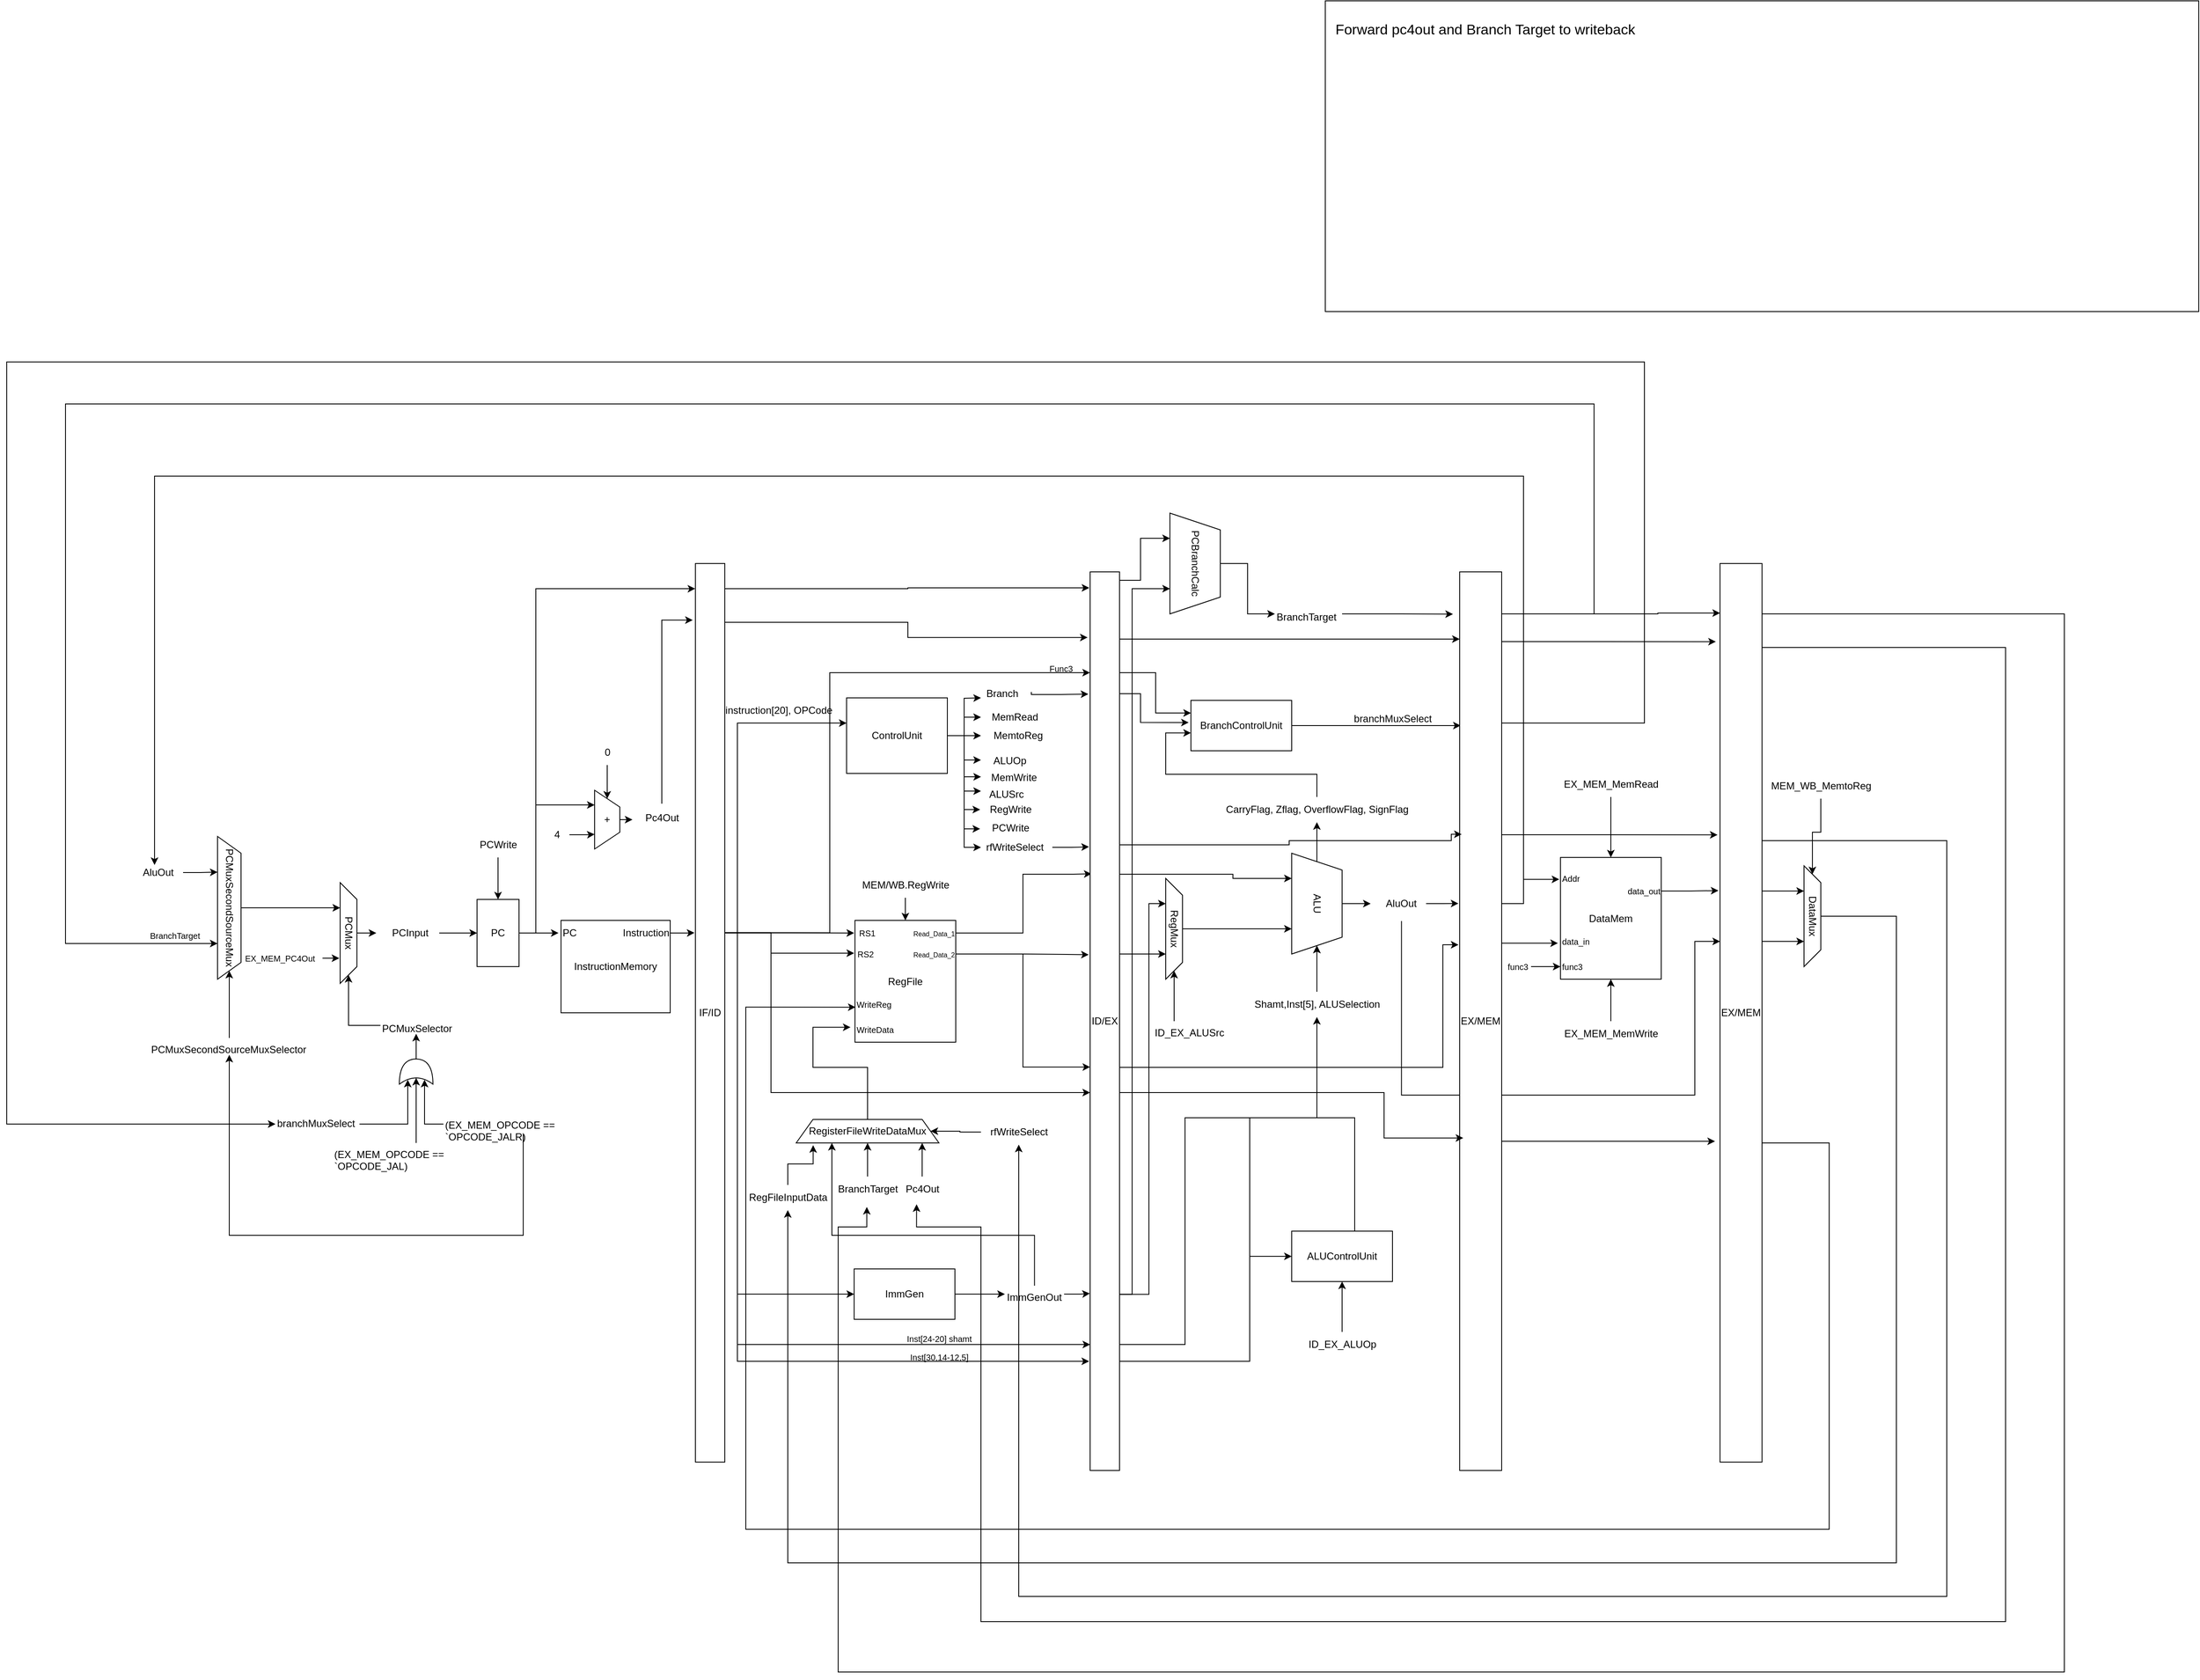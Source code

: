 <mxfile version="22.1.3" type="device">
  <diagram name="Page-1" id="2C8_HGF7oX_tT-ZGbaq5">
    <mxGraphModel dx="3457" dy="2536" grid="1" gridSize="10" guides="1" tooltips="1" connect="1" arrows="1" fold="1" page="1" pageScale="1" pageWidth="850" pageHeight="1100" math="0" shadow="0">
      <root>
        <mxCell id="0" />
        <mxCell id="1" parent="0" />
        <mxCell id="W6QJv-phxzr0F3JCB7R2-3" style="edgeStyle=orthogonalEdgeStyle;rounded=0;orthogonalLoop=1;jettySize=auto;html=1;exitX=1;exitY=0.5;exitDx=0;exitDy=0;entryX=-0.023;entryY=0.136;entryDx=0;entryDy=0;entryPerimeter=0;" parent="1" source="W6QJv-phxzr0F3JCB7R2-2" target="W6QJv-phxzr0F3JCB7R2-16" edge="1">
          <mxGeometry relative="1" as="geometry">
            <mxPoint x="270" y="400" as="targetPoint" />
          </mxGeometry>
        </mxCell>
        <mxCell id="W6QJv-phxzr0F3JCB7R2-4" style="edgeStyle=orthogonalEdgeStyle;rounded=0;orthogonalLoop=1;jettySize=auto;html=1;exitX=1;exitY=0.5;exitDx=0;exitDy=0;entryX=0.25;entryY=1;entryDx=0;entryDy=0;" parent="1" source="W6QJv-phxzr0F3JCB7R2-2" target="W6QJv-phxzr0F3JCB7R2-5" edge="1">
          <mxGeometry relative="1" as="geometry">
            <mxPoint x="210" y="310" as="targetPoint" />
            <Array as="points">
              <mxPoint x="200" y="400" />
              <mxPoint x="200" y="248" />
            </Array>
          </mxGeometry>
        </mxCell>
        <mxCell id="W6QJv-phxzr0F3JCB7R2-2" value="PC" style="rounded=0;whiteSpace=wrap;html=1;" parent="1" vertex="1">
          <mxGeometry x="130" y="360" width="50" height="80" as="geometry" />
        </mxCell>
        <mxCell id="W6QJv-phxzr0F3JCB7R2-5" value="+" style="shape=trapezoid;perimeter=trapezoidPerimeter;whiteSpace=wrap;html=1;fixedSize=1;rotation=90;" parent="1" vertex="1">
          <mxGeometry x="250" y="250" width="70" height="30" as="geometry" />
        </mxCell>
        <mxCell id="W6QJv-phxzr0F3JCB7R2-7" style="edgeStyle=orthogonalEdgeStyle;rounded=0;orthogonalLoop=1;jettySize=auto;html=1;entryX=0.75;entryY=1;entryDx=0;entryDy=0;" parent="1" source="W6QJv-phxzr0F3JCB7R2-6" target="W6QJv-phxzr0F3JCB7R2-5" edge="1">
          <mxGeometry relative="1" as="geometry" />
        </mxCell>
        <mxCell id="W6QJv-phxzr0F3JCB7R2-6" value="4" style="text;html=1;align=center;verticalAlign=middle;resizable=0;points=[];autosize=1;strokeColor=none;fillColor=none;" parent="1" vertex="1">
          <mxGeometry x="210" y="268" width="30" height="30" as="geometry" />
        </mxCell>
        <mxCell id="W6QJv-phxzr0F3JCB7R2-9" style="edgeStyle=orthogonalEdgeStyle;rounded=0;orthogonalLoop=1;jettySize=auto;html=1;entryX=0.5;entryY=0;entryDx=0;entryDy=0;" parent="1" source="W6QJv-phxzr0F3JCB7R2-8" target="W6QJv-phxzr0F3JCB7R2-2" edge="1">
          <mxGeometry relative="1" as="geometry" />
        </mxCell>
        <mxCell id="W6QJv-phxzr0F3JCB7R2-8" value="PCWrite" style="text;html=1;align=center;verticalAlign=middle;resizable=0;points=[];autosize=1;strokeColor=none;fillColor=none;" parent="1" vertex="1">
          <mxGeometry x="120" y="280" width="70" height="30" as="geometry" />
        </mxCell>
        <mxCell id="W6QJv-phxzr0F3JCB7R2-11" style="edgeStyle=orthogonalEdgeStyle;rounded=0;orthogonalLoop=1;jettySize=auto;html=1;entryX=0;entryY=0.5;entryDx=0;entryDy=0;" parent="1" source="W6QJv-phxzr0F3JCB7R2-10" target="W6QJv-phxzr0F3JCB7R2-2" edge="1">
          <mxGeometry relative="1" as="geometry" />
        </mxCell>
        <mxCell id="W6QJv-phxzr0F3JCB7R2-10" value="PCInput" style="text;html=1;align=center;verticalAlign=middle;resizable=0;points=[];autosize=1;strokeColor=none;fillColor=none;" parent="1" vertex="1">
          <mxGeometry x="15" y="385" width="70" height="30" as="geometry" />
        </mxCell>
        <mxCell id="W6QJv-phxzr0F3JCB7R2-13" style="edgeStyle=orthogonalEdgeStyle;rounded=0;orthogonalLoop=1;jettySize=auto;html=1;" parent="1" source="W6QJv-phxzr0F3JCB7R2-12" target="W6QJv-phxzr0F3JCB7R2-5" edge="1">
          <mxGeometry relative="1" as="geometry" />
        </mxCell>
        <mxCell id="W6QJv-phxzr0F3JCB7R2-12" value="0" style="text;html=1;align=center;verticalAlign=middle;resizable=0;points=[];autosize=1;strokeColor=none;fillColor=none;" parent="1" vertex="1">
          <mxGeometry x="270" y="170" width="30" height="30" as="geometry" />
        </mxCell>
        <mxCell id="W6QJv-phxzr0F3JCB7R2-14" value="Pc4Out" style="text;html=1;align=center;verticalAlign=middle;resizable=0;points=[];autosize=1;strokeColor=none;fillColor=none;" parent="1" vertex="1">
          <mxGeometry x="320" y="248" width="60" height="30" as="geometry" />
        </mxCell>
        <mxCell id="W6QJv-phxzr0F3JCB7R2-15" style="edgeStyle=orthogonalEdgeStyle;rounded=0;orthogonalLoop=1;jettySize=auto;html=1;exitX=0.5;exitY=0;exitDx=0;exitDy=0;entryX=-0.083;entryY=0.567;entryDx=0;entryDy=0;entryPerimeter=0;" parent="1" source="W6QJv-phxzr0F3JCB7R2-5" target="W6QJv-phxzr0F3JCB7R2-14" edge="1">
          <mxGeometry relative="1" as="geometry" />
        </mxCell>
        <mxCell id="W6QJv-phxzr0F3JCB7R2-24" style="edgeStyle=orthogonalEdgeStyle;rounded=0;orthogonalLoop=1;jettySize=auto;html=1;exitX=1;exitY=0.5;exitDx=0;exitDy=0;" parent="1" source="W6QJv-phxzr0F3JCB7R2-21" edge="1">
          <mxGeometry relative="1" as="geometry">
            <mxPoint x="730" y="120" as="targetPoint" />
          </mxGeometry>
        </mxCell>
        <mxCell id="W6QJv-phxzr0F3JCB7R2-36" style="edgeStyle=orthogonalEdgeStyle;rounded=0;orthogonalLoop=1;jettySize=auto;html=1;exitX=1;exitY=0.5;exitDx=0;exitDy=0;" parent="1" source="W6QJv-phxzr0F3JCB7R2-21" target="W6QJv-phxzr0F3JCB7R2-26" edge="1">
          <mxGeometry relative="1" as="geometry" />
        </mxCell>
        <mxCell id="W6QJv-phxzr0F3JCB7R2-21" value="ControlUnit" style="rounded=0;whiteSpace=wrap;html=1;" parent="1" vertex="1">
          <mxGeometry x="570" y="120" width="120" height="90" as="geometry" />
        </mxCell>
        <mxCell id="W6QJv-phxzr0F3JCB7R2-23" value="instruction[20], OPCode" style="text;html=1;align=center;verticalAlign=middle;resizable=0;points=[];autosize=1;strokeColor=none;fillColor=none;" parent="1" vertex="1">
          <mxGeometry x="414" y="120" width="150" height="30" as="geometry" />
        </mxCell>
        <mxCell id="8ygQB4Aec48DxwsfryoU-63" style="edgeStyle=orthogonalEdgeStyle;rounded=0;orthogonalLoop=1;jettySize=auto;html=1;entryX=-0.022;entryY=0.439;entryDx=0;entryDy=0;entryPerimeter=0;exitX=0.997;exitY=0.111;exitDx=0;exitDy=0;exitPerimeter=0;" parent="1" source="8ygQB4Aec48DxwsfryoU-112" target="8ygQB4Aec48DxwsfryoU-62" edge="1">
          <mxGeometry relative="1" as="geometry">
            <Array as="points">
              <mxPoint x="895" y="115" />
              <mxPoint x="920" y="115" />
              <mxPoint x="920" y="149" />
            </Array>
          </mxGeometry>
        </mxCell>
        <mxCell id="W6QJv-phxzr0F3JCB7R2-25" value="Branch" style="text;html=1;align=center;verticalAlign=middle;resizable=0;points=[];autosize=1;strokeColor=none;fillColor=none;labelBorderColor=none;" parent="1" vertex="1">
          <mxGeometry x="725" y="100" width="60" height="30" as="geometry" />
        </mxCell>
        <mxCell id="W6QJv-phxzr0F3JCB7R2-26" value="MemRead" style="text;html=1;align=center;verticalAlign=middle;resizable=0;points=[];autosize=1;strokeColor=none;fillColor=none;" parent="1" vertex="1">
          <mxGeometry x="730" y="128" width="80" height="30" as="geometry" />
        </mxCell>
        <mxCell id="W6QJv-phxzr0F3JCB7R2-27" value="MemtoReg" style="text;html=1;align=center;verticalAlign=middle;resizable=0;points=[];autosize=1;strokeColor=none;fillColor=none;" parent="1" vertex="1">
          <mxGeometry x="734" y="150" width="80" height="30" as="geometry" />
        </mxCell>
        <mxCell id="W6QJv-phxzr0F3JCB7R2-28" value="ALUOp" style="text;html=1;align=center;verticalAlign=middle;resizable=0;points=[];autosize=1;strokeColor=none;fillColor=none;" parent="1" vertex="1">
          <mxGeometry x="734" y="180" width="60" height="30" as="geometry" />
        </mxCell>
        <mxCell id="W6QJv-phxzr0F3JCB7R2-29" value="MemWrite" style="text;html=1;align=center;verticalAlign=middle;resizable=0;points=[];autosize=1;strokeColor=none;fillColor=none;" parent="1" vertex="1">
          <mxGeometry x="729" y="200" width="80" height="30" as="geometry" />
        </mxCell>
        <mxCell id="W6QJv-phxzr0F3JCB7R2-30" value="ALUSrc" style="text;html=1;align=center;verticalAlign=middle;resizable=0;points=[];autosize=1;strokeColor=none;fillColor=none;" parent="1" vertex="1">
          <mxGeometry x="730" y="220" width="60" height="30" as="geometry" />
        </mxCell>
        <mxCell id="W6QJv-phxzr0F3JCB7R2-32" value="RegWrite" style="text;html=1;align=center;verticalAlign=middle;resizable=0;points=[];autosize=1;strokeColor=none;fillColor=none;" parent="1" vertex="1">
          <mxGeometry x="730" y="238" width="70" height="30" as="geometry" />
        </mxCell>
        <mxCell id="W6QJv-phxzr0F3JCB7R2-33" value="PCWrite" style="text;html=1;align=center;verticalAlign=middle;resizable=0;points=[];autosize=1;strokeColor=none;fillColor=none;" parent="1" vertex="1">
          <mxGeometry x="730" y="260" width="70" height="30" as="geometry" />
        </mxCell>
        <mxCell id="W6QJv-phxzr0F3JCB7R2-34" value="rfWriteSelect" style="text;html=1;align=center;verticalAlign=middle;resizable=0;points=[];autosize=1;strokeColor=none;fillColor=none;" parent="1" vertex="1">
          <mxGeometry x="725" y="283" width="90" height="30" as="geometry" />
        </mxCell>
        <mxCell id="W6QJv-phxzr0F3JCB7R2-37" style="edgeStyle=orthogonalEdgeStyle;rounded=0;orthogonalLoop=1;jettySize=auto;html=1;exitX=1;exitY=0.5;exitDx=0;exitDy=0;entryX=-0.05;entryY=0.567;entryDx=0;entryDy=0;entryPerimeter=0;" parent="1" source="W6QJv-phxzr0F3JCB7R2-21" edge="1">
          <mxGeometry relative="1" as="geometry">
            <mxPoint x="730.0" y="165.01" as="targetPoint" />
          </mxGeometry>
        </mxCell>
        <mxCell id="W6QJv-phxzr0F3JCB7R2-38" style="edgeStyle=orthogonalEdgeStyle;rounded=0;orthogonalLoop=1;jettySize=auto;html=1;exitX=1;exitY=0.5;exitDx=0;exitDy=0;entryX=-0.067;entryY=0.467;entryDx=0;entryDy=0;entryPerimeter=0;" parent="1" source="W6QJv-phxzr0F3JCB7R2-21" target="W6QJv-phxzr0F3JCB7R2-28" edge="1">
          <mxGeometry relative="1" as="geometry">
            <Array as="points">
              <mxPoint x="710" y="165" />
              <mxPoint x="710" y="194" />
            </Array>
          </mxGeometry>
        </mxCell>
        <mxCell id="W6QJv-phxzr0F3JCB7R2-39" style="edgeStyle=orthogonalEdgeStyle;rounded=0;orthogonalLoop=1;jettySize=auto;html=1;exitX=1;exitY=0.5;exitDx=0;exitDy=0;entryX=0.013;entryY=0.467;entryDx=0;entryDy=0;entryPerimeter=0;" parent="1" source="W6QJv-phxzr0F3JCB7R2-21" target="W6QJv-phxzr0F3JCB7R2-29" edge="1">
          <mxGeometry relative="1" as="geometry" />
        </mxCell>
        <mxCell id="W6QJv-phxzr0F3JCB7R2-40" style="edgeStyle=orthogonalEdgeStyle;rounded=0;orthogonalLoop=1;jettySize=auto;html=1;exitX=1;exitY=0.5;exitDx=0;exitDy=0;entryX=0;entryY=0.367;entryDx=0;entryDy=0;entryPerimeter=0;" parent="1" source="W6QJv-phxzr0F3JCB7R2-21" target="W6QJv-phxzr0F3JCB7R2-30" edge="1">
          <mxGeometry relative="1" as="geometry" />
        </mxCell>
        <mxCell id="W6QJv-phxzr0F3JCB7R2-41" style="edgeStyle=orthogonalEdgeStyle;rounded=0;orthogonalLoop=1;jettySize=auto;html=1;exitX=1;exitY=0.5;exitDx=0;exitDy=0;entryX=-0.014;entryY=0.5;entryDx=0;entryDy=0;entryPerimeter=0;" parent="1" source="W6QJv-phxzr0F3JCB7R2-21" target="W6QJv-phxzr0F3JCB7R2-32" edge="1">
          <mxGeometry relative="1" as="geometry">
            <Array as="points">
              <mxPoint x="710" y="165" />
              <mxPoint x="710" y="253" />
            </Array>
          </mxGeometry>
        </mxCell>
        <mxCell id="W6QJv-phxzr0F3JCB7R2-42" style="edgeStyle=orthogonalEdgeStyle;rounded=0;orthogonalLoop=1;jettySize=auto;html=1;exitX=1;exitY=0.5;exitDx=0;exitDy=0;entryX=-0.014;entryY=0.533;entryDx=0;entryDy=0;entryPerimeter=0;" parent="1" source="W6QJv-phxzr0F3JCB7R2-21" target="W6QJv-phxzr0F3JCB7R2-33" edge="1">
          <mxGeometry relative="1" as="geometry">
            <Array as="points">
              <mxPoint x="710" y="165" />
              <mxPoint x="710" y="276" />
            </Array>
          </mxGeometry>
        </mxCell>
        <mxCell id="W6QJv-phxzr0F3JCB7R2-43" style="edgeStyle=orthogonalEdgeStyle;rounded=0;orthogonalLoop=1;jettySize=auto;html=1;exitX=1;exitY=0.5;exitDx=0;exitDy=0;entryX=0;entryY=0.6;entryDx=0;entryDy=0;entryPerimeter=0;" parent="1" source="W6QJv-phxzr0F3JCB7R2-21" edge="1">
          <mxGeometry relative="1" as="geometry">
            <Array as="points">
              <mxPoint x="710" y="165" />
              <mxPoint x="710" y="298" />
            </Array>
            <mxPoint x="730" y="298" as="targetPoint" />
          </mxGeometry>
        </mxCell>
        <mxCell id="W6QJv-phxzr0F3JCB7R2-50" style="edgeStyle=orthogonalEdgeStyle;rounded=0;orthogonalLoop=1;jettySize=auto;html=1;entryX=-0.1;entryY=0.5;entryDx=0;entryDy=0;entryPerimeter=0;exitX=0.965;exitY=0.411;exitDx=0;exitDy=0;exitPerimeter=0;" parent="1" source="8ygQB4Aec48DxwsfryoU-107" target="W6QJv-phxzr0F3JCB7R2-51" edge="1">
          <mxGeometry relative="1" as="geometry">
            <mxPoint x="480" y="400" as="targetPoint" />
          </mxGeometry>
        </mxCell>
        <mxCell id="W6QJv-phxzr0F3JCB7R2-60" style="edgeStyle=orthogonalEdgeStyle;rounded=0;orthogonalLoop=1;jettySize=auto;html=1;entryX=0.5;entryY=0;entryDx=0;entryDy=0;" parent="1" source="W6QJv-phxzr0F3JCB7R2-57" target="W6QJv-phxzr0F3JCB7R2-44" edge="1">
          <mxGeometry relative="1" as="geometry" />
        </mxCell>
        <mxCell id="W6QJv-phxzr0F3JCB7R2-57" value="MEM/WB.RegWrite" style="text;html=1;align=center;verticalAlign=middle;resizable=0;points=[];autosize=1;strokeColor=none;fillColor=none;" parent="1" vertex="1">
          <mxGeometry x="575" y="328" width="130" height="30" as="geometry" />
        </mxCell>
        <mxCell id="W6QJv-phxzr0F3JCB7R2-61" style="edgeStyle=orthogonalEdgeStyle;rounded=0;orthogonalLoop=1;jettySize=auto;html=1;entryX=-0.05;entryY=0.467;entryDx=0;entryDy=0;entryPerimeter=0;exitX=1.025;exitY=0.411;exitDx=0;exitDy=0;exitPerimeter=0;" parent="1" source="8ygQB4Aec48DxwsfryoU-107" target="W6QJv-phxzr0F3JCB7R2-52" edge="1">
          <mxGeometry relative="1" as="geometry">
            <Array as="points">
              <mxPoint x="480" y="400" />
              <mxPoint x="480" y="424" />
            </Array>
          </mxGeometry>
        </mxCell>
        <mxCell id="W6QJv-phxzr0F3JCB7R2-62" style="edgeStyle=orthogonalEdgeStyle;rounded=0;orthogonalLoop=1;jettySize=auto;html=1;entryX=-0.004;entryY=0.58;entryDx=0;entryDy=0;entryPerimeter=0;exitX=1.025;exitY=0.411;exitDx=0;exitDy=0;exitPerimeter=0;" parent="1" source="8ygQB4Aec48DxwsfryoU-107" target="8ygQB4Aec48DxwsfryoU-112" edge="1">
          <mxGeometry relative="1" as="geometry">
            <Array as="points">
              <mxPoint x="480" y="400" />
              <mxPoint x="480" y="590" />
              <mxPoint x="860" y="590" />
            </Array>
          </mxGeometry>
        </mxCell>
        <mxCell id="W6QJv-phxzr0F3JCB7R2-64" value="" style="group" parent="1" vertex="1" connectable="0">
          <mxGeometry x="580" y="385" width="120" height="145" as="geometry" />
        </mxCell>
        <mxCell id="W6QJv-phxzr0F3JCB7R2-44" value="RegFile" style="rounded=0;whiteSpace=wrap;html=1;" parent="W6QJv-phxzr0F3JCB7R2-64" vertex="1">
          <mxGeometry width="120" height="145" as="geometry" />
        </mxCell>
        <mxCell id="W6QJv-phxzr0F3JCB7R2-51" value="&lt;font style=&quot;font-size: 10px;&quot;&gt;RS1&lt;/font&gt;" style="text;html=1;align=left;verticalAlign=middle;resizable=0;points=[];autosize=1;strokeColor=none;fillColor=none;" parent="W6QJv-phxzr0F3JCB7R2-64" vertex="1">
          <mxGeometry x="3" width="40" height="30" as="geometry" />
        </mxCell>
        <mxCell id="W6QJv-phxzr0F3JCB7R2-52" value="&lt;font style=&quot;font-size: 10px;&quot;&gt;RS2&lt;br&gt;&lt;/font&gt;" style="text;html=1;align=left;verticalAlign=middle;resizable=0;points=[];autosize=1;strokeColor=none;fillColor=none;" parent="W6QJv-phxzr0F3JCB7R2-64" vertex="1">
          <mxGeometry x="1" y="25" width="40" height="30" as="geometry" />
        </mxCell>
        <mxCell id="W6QJv-phxzr0F3JCB7R2-53" value="&lt;font size=&quot;1&quot;&gt;WriteData&lt;/font&gt;" style="text;html=1;align=left;verticalAlign=middle;resizable=0;points=[];autosize=1;strokeColor=none;fillColor=none;" parent="W6QJv-phxzr0F3JCB7R2-64" vertex="1">
          <mxGeometry y="115" width="70" height="30" as="geometry" />
        </mxCell>
        <mxCell id="W6QJv-phxzr0F3JCB7R2-54" value="&lt;font style=&quot;font-size: 10px;&quot;&gt;WriteReg&lt;/font&gt;" style="text;html=1;align=left;verticalAlign=middle;resizable=0;points=[];autosize=1;strokeColor=none;fillColor=none;" parent="W6QJv-phxzr0F3JCB7R2-64" vertex="1">
          <mxGeometry y="85" width="70" height="30" as="geometry" />
        </mxCell>
        <mxCell id="W6QJv-phxzr0F3JCB7R2-55" value="&lt;font style=&quot;font-size: 8px;&quot;&gt;Read_Data_1&lt;/font&gt;" style="text;html=1;align=right;verticalAlign=middle;resizable=0;points=[];autosize=1;strokeColor=none;fillColor=none;" parent="W6QJv-phxzr0F3JCB7R2-64" vertex="1">
          <mxGeometry x="50" width="70" height="30" as="geometry" />
        </mxCell>
        <mxCell id="W6QJv-phxzr0F3JCB7R2-56" value="&lt;font style=&quot;font-size: 8px;&quot;&gt;Read_Data_2&lt;/font&gt;" style="text;html=1;align=right;verticalAlign=middle;resizable=0;points=[];autosize=1;strokeColor=none;fillColor=none;" parent="W6QJv-phxzr0F3JCB7R2-64" vertex="1">
          <mxGeometry x="50" y="25" width="70" height="30" as="geometry" />
        </mxCell>
        <mxCell id="W6QJv-phxzr0F3JCB7R2-65" value="" style="group" parent="1" vertex="1" connectable="0">
          <mxGeometry x="230" y="385" width="130" height="110" as="geometry" />
        </mxCell>
        <mxCell id="W6QJv-phxzr0F3JCB7R2-16" value="InstructionMemory" style="rounded=0;whiteSpace=wrap;html=1;" parent="W6QJv-phxzr0F3JCB7R2-65" vertex="1">
          <mxGeometry width="130" height="110" as="geometry" />
        </mxCell>
        <mxCell id="W6QJv-phxzr0F3JCB7R2-46" value="PC" style="text;html=1;align=left;verticalAlign=middle;resizable=0;points=[];autosize=1;strokeColor=none;fillColor=none;" parent="W6QJv-phxzr0F3JCB7R2-65" vertex="1">
          <mxGeometry width="40" height="30" as="geometry" />
        </mxCell>
        <mxCell id="W6QJv-phxzr0F3JCB7R2-47" value="Instruction" style="text;html=1;align=right;verticalAlign=middle;resizable=0;points=[];autosize=1;strokeColor=none;fillColor=none;" parent="W6QJv-phxzr0F3JCB7R2-65" vertex="1">
          <mxGeometry x="50" width="80" height="30" as="geometry" />
        </mxCell>
        <mxCell id="8ygQB4Aec48DxwsfryoU-5" style="edgeStyle=orthogonalEdgeStyle;rounded=0;orthogonalLoop=1;jettySize=auto;html=1;entryX=0;entryY=0.5;entryDx=0;entryDy=0;" parent="1" source="8ygQB4Aec48DxwsfryoU-3" target="8ygQB4Aec48DxwsfryoU-6" edge="1">
          <mxGeometry relative="1" as="geometry">
            <mxPoint x="749" y="830" as="targetPoint" />
          </mxGeometry>
        </mxCell>
        <mxCell id="8ygQB4Aec48DxwsfryoU-3" value="ImmGen" style="rounded=0;whiteSpace=wrap;html=1;" parent="1" vertex="1">
          <mxGeometry x="579" y="800" width="120" height="60" as="geometry" />
        </mxCell>
        <mxCell id="8ygQB4Aec48DxwsfryoU-4" style="edgeStyle=orthogonalEdgeStyle;rounded=0;orthogonalLoop=1;jettySize=auto;html=1;entryX=0;entryY=0.5;entryDx=0;entryDy=0;" parent="1" target="8ygQB4Aec48DxwsfryoU-3" edge="1">
          <mxGeometry relative="1" as="geometry">
            <mxPoint x="430" y="400" as="sourcePoint" />
            <Array as="points">
              <mxPoint x="426" y="400" />
              <mxPoint x="440" y="400" />
              <mxPoint x="440" y="830" />
            </Array>
          </mxGeometry>
        </mxCell>
        <mxCell id="8ygQB4Aec48DxwsfryoU-16" style="edgeStyle=orthogonalEdgeStyle;rounded=0;orthogonalLoop=1;jettySize=auto;html=1;entryX=0.75;entryY=1;entryDx=0;entryDy=0;exitX=0.999;exitY=0.804;exitDx=0;exitDy=0;exitPerimeter=0;" parent="1" source="8ygQB4Aec48DxwsfryoU-112" target="8ygQB4Aec48DxwsfryoU-14" edge="1">
          <mxGeometry relative="1" as="geometry">
            <Array as="points">
              <mxPoint x="910" y="830" />
              <mxPoint x="910" y="-10" />
            </Array>
          </mxGeometry>
        </mxCell>
        <mxCell id="8ygQB4Aec48DxwsfryoU-47" style="edgeStyle=orthogonalEdgeStyle;rounded=0;orthogonalLoop=1;jettySize=auto;html=1;entryX=0.25;entryY=1;entryDx=0;entryDy=0;exitX=1.006;exitY=0.804;exitDx=0;exitDy=0;exitPerimeter=0;" parent="1" source="8ygQB4Aec48DxwsfryoU-112" target="8ygQB4Aec48DxwsfryoU-45" edge="1">
          <mxGeometry relative="1" as="geometry">
            <Array as="points">
              <mxPoint x="930" y="830" />
              <mxPoint x="930" y="365" />
            </Array>
          </mxGeometry>
        </mxCell>
        <mxCell id="8ygQB4Aec48DxwsfryoU-98" style="edgeStyle=orthogonalEdgeStyle;rounded=0;orthogonalLoop=1;jettySize=auto;html=1;entryX=0.25;entryY=1;entryDx=0;entryDy=0;" parent="1" source="8ygQB4Aec48DxwsfryoU-6" target="8ygQB4Aec48DxwsfryoU-92" edge="1">
          <mxGeometry relative="1" as="geometry">
            <Array as="points">
              <mxPoint x="794" y="760" />
              <mxPoint x="552" y="760" />
            </Array>
          </mxGeometry>
        </mxCell>
        <mxCell id="8ygQB4Aec48DxwsfryoU-6" value="ImmGenOut" style="text;whiteSpace=wrap;" parent="1" vertex="1">
          <mxGeometry x="758.5" y="820" width="70.5" height="20" as="geometry" />
        </mxCell>
        <mxCell id="8ygQB4Aec48DxwsfryoU-12" style="edgeStyle=orthogonalEdgeStyle;rounded=0;orthogonalLoop=1;jettySize=auto;html=1;exitX=1;exitY=0.5;exitDx=0;exitDy=0;" parent="1" source="8ygQB4Aec48DxwsfryoU-7" target="8ygQB4Aec48DxwsfryoU-56" edge="1">
          <mxGeometry relative="1" as="geometry">
            <mxPoint x="1235.0" y="770" as="targetPoint" />
            <Array as="points">
              <mxPoint x="1175" y="770" />
              <mxPoint x="1175" y="620" />
              <mxPoint x="1130" y="620" />
            </Array>
          </mxGeometry>
        </mxCell>
        <mxCell id="8ygQB4Aec48DxwsfryoU-7" value="ALUControlUnit" style="rounded=0;whiteSpace=wrap;html=1;" parent="1" vertex="1">
          <mxGeometry x="1100" y="755" width="120" height="60" as="geometry" />
        </mxCell>
        <mxCell id="8ygQB4Aec48DxwsfryoU-8" style="edgeStyle=orthogonalEdgeStyle;rounded=0;orthogonalLoop=1;jettySize=auto;html=1;exitX=1.004;exitY=0.411;exitDx=0;exitDy=0;exitPerimeter=0;entryX=-0.034;entryY=0.879;entryDx=0;entryDy=0;entryPerimeter=0;" parent="1" source="8ygQB4Aec48DxwsfryoU-107" target="8ygQB4Aec48DxwsfryoU-112" edge="1">
          <mxGeometry relative="1" as="geometry">
            <Array as="points">
              <mxPoint x="440" y="400" />
              <mxPoint x="440" y="910" />
              <mxPoint x="859" y="910" />
            </Array>
            <mxPoint x="1000" y="770" as="targetPoint" />
          </mxGeometry>
        </mxCell>
        <mxCell id="Q0VjhepSiJz43e8Nqczu-21" style="edgeStyle=orthogonalEdgeStyle;rounded=0;orthogonalLoop=1;jettySize=auto;html=1;entryX=0.5;entryY=1;entryDx=0;entryDy=0;" edge="1" parent="1" source="8ygQB4Aec48DxwsfryoU-9" target="8ygQB4Aec48DxwsfryoU-7">
          <mxGeometry relative="1" as="geometry" />
        </mxCell>
        <mxCell id="8ygQB4Aec48DxwsfryoU-9" value="ID_EX_ALUOp" style="text;html=1;align=center;verticalAlign=middle;resizable=0;points=[];autosize=1;strokeColor=none;fillColor=none;" parent="1" vertex="1">
          <mxGeometry x="1110" y="875" width="100" height="30" as="geometry" />
        </mxCell>
        <mxCell id="8ygQB4Aec48DxwsfryoU-18" style="edgeStyle=orthogonalEdgeStyle;rounded=0;orthogonalLoop=1;jettySize=auto;html=1;entryX=0;entryY=0.5;entryDx=0;entryDy=0;" parent="1" source="8ygQB4Aec48DxwsfryoU-14" target="8ygQB4Aec48DxwsfryoU-17" edge="1">
          <mxGeometry relative="1" as="geometry" />
        </mxCell>
        <mxCell id="8ygQB4Aec48DxwsfryoU-110" style="edgeStyle=orthogonalEdgeStyle;rounded=0;orthogonalLoop=1;jettySize=auto;html=1;exitX=-0.074;exitY=0.019;exitDx=0;exitDy=0;startArrow=classic;startFill=1;endArrow=none;endFill=0;entryX=1.003;entryY=0.029;entryDx=0;entryDy=0;entryPerimeter=0;exitPerimeter=0;" parent="1" edge="1">
          <mxGeometry relative="1" as="geometry">
            <mxPoint x="424.105" y="-9.97" as="targetPoint" />
            <mxPoint x="859.0" y="-10.97" as="sourcePoint" />
            <Array as="points">
              <mxPoint x="643" y="-10" />
            </Array>
          </mxGeometry>
        </mxCell>
        <mxCell id="8ygQB4Aec48DxwsfryoU-14" value="PCBranchCalc" style="shape=trapezoid;perimeter=trapezoidPerimeter;whiteSpace=wrap;html=1;fixedSize=1;rotation=90;" parent="1" vertex="1">
          <mxGeometry x="925" y="-70" width="120" height="60" as="geometry" />
        </mxCell>
        <mxCell id="8ygQB4Aec48DxwsfryoU-17" value="BranchTarget" style="text;whiteSpace=wrap;" parent="1" vertex="1">
          <mxGeometry x="1080" y="10" width="80" height="20" as="geometry" />
        </mxCell>
        <mxCell id="8ygQB4Aec48DxwsfryoU-105" style="edgeStyle=orthogonalEdgeStyle;rounded=0;orthogonalLoop=1;jettySize=auto;html=1;entryX=1;entryY=0.5;entryDx=0;entryDy=0;" parent="1" source="8ygQB4Aec48DxwsfryoU-19" target="8ygQB4Aec48DxwsfryoU-40" edge="1">
          <mxGeometry relative="1" as="geometry" />
        </mxCell>
        <mxCell id="8ygQB4Aec48DxwsfryoU-19" value="PCMuxSelector" style="text;whiteSpace=wrap;" parent="1" vertex="1">
          <mxGeometry x="15" y="500" width="85" height="20" as="geometry" />
        </mxCell>
        <mxCell id="8ygQB4Aec48DxwsfryoU-21" style="edgeStyle=orthogonalEdgeStyle;rounded=0;orthogonalLoop=1;jettySize=auto;html=1;entryX=0.5;entryY=1;entryDx=0;entryDy=0;" parent="1" source="8ygQB4Aec48DxwsfryoU-20" target="8ygQB4Aec48DxwsfryoU-19" edge="1">
          <mxGeometry relative="1" as="geometry" />
        </mxCell>
        <mxCell id="8ygQB4Aec48DxwsfryoU-20" value="" style="shape=xor;whiteSpace=wrap;html=1;rotation=-90;" parent="1" vertex="1">
          <mxGeometry x="42.5" y="545" width="30" height="40" as="geometry" />
        </mxCell>
        <mxCell id="8ygQB4Aec48DxwsfryoU-22" value="branchMuxSelect" style="text;whiteSpace=wrap;" parent="1" vertex="1">
          <mxGeometry x="-110" y="612.5" width="100" height="30" as="geometry" />
        </mxCell>
        <mxCell id="8ygQB4Aec48DxwsfryoU-24" value="(EX_MEM_OPCODE == `OPCODE_JAL)" style="text;whiteSpace=wrap;" parent="1" vertex="1">
          <mxGeometry x="-42.5" y="650" width="200" height="40" as="geometry" />
        </mxCell>
        <mxCell id="8ygQB4Aec48DxwsfryoU-26" style="edgeStyle=orthogonalEdgeStyle;rounded=0;orthogonalLoop=1;jettySize=auto;html=1;entryX=0.25;entryY=0.5;entryDx=0;entryDy=0;entryPerimeter=0;" parent="1" source="8ygQB4Aec48DxwsfryoU-24" target="8ygQB4Aec48DxwsfryoU-20" edge="1">
          <mxGeometry relative="1" as="geometry" />
        </mxCell>
        <mxCell id="8ygQB4Aec48DxwsfryoU-36" style="edgeStyle=orthogonalEdgeStyle;rounded=0;orthogonalLoop=1;jettySize=auto;html=1;entryX=0.5;entryY=1;entryDx=0;entryDy=0;" parent="1" source="8ygQB4Aec48DxwsfryoU-27" target="8ygQB4Aec48DxwsfryoU-31" edge="1">
          <mxGeometry relative="1" as="geometry">
            <Array as="points">
              <mxPoint x="185" y="760" />
              <mxPoint x="-165" y="760" />
            </Array>
          </mxGeometry>
        </mxCell>
        <mxCell id="8ygQB4Aec48DxwsfryoU-27" value="(EX_MEM_OPCODE == `OPCODE_JALR)" style="text;whiteSpace=wrap;" parent="1" vertex="1">
          <mxGeometry x="90" y="615" width="190" height="25" as="geometry" />
        </mxCell>
        <mxCell id="8ygQB4Aec48DxwsfryoU-30" style="edgeStyle=orthogonalEdgeStyle;rounded=0;orthogonalLoop=1;jettySize=auto;html=1;entryX=0.175;entryY=0.75;entryDx=0;entryDy=0;entryPerimeter=0;" parent="1" source="8ygQB4Aec48DxwsfryoU-27" target="8ygQB4Aec48DxwsfryoU-20" edge="1">
          <mxGeometry relative="1" as="geometry" />
        </mxCell>
        <mxCell id="8ygQB4Aec48DxwsfryoU-35" style="edgeStyle=orthogonalEdgeStyle;rounded=0;orthogonalLoop=1;jettySize=auto;html=1;entryX=1;entryY=0.5;entryDx=0;entryDy=0;" parent="1" source="8ygQB4Aec48DxwsfryoU-31" target="8ygQB4Aec48DxwsfryoU-34" edge="1">
          <mxGeometry relative="1" as="geometry" />
        </mxCell>
        <mxCell id="8ygQB4Aec48DxwsfryoU-31" value="PCMuxSecondSourceMuxSelector" style="text;whiteSpace=wrap;" parent="1" vertex="1">
          <mxGeometry x="-260" y="525" width="190" height="20" as="geometry" />
        </mxCell>
        <mxCell id="8ygQB4Aec48DxwsfryoU-33" style="edgeStyle=orthogonalEdgeStyle;rounded=0;orthogonalLoop=1;jettySize=auto;html=1;entryX=0.175;entryY=0.25;entryDx=0;entryDy=0;entryPerimeter=0;" parent="1" source="8ygQB4Aec48DxwsfryoU-22" target="8ygQB4Aec48DxwsfryoU-20" edge="1">
          <mxGeometry relative="1" as="geometry" />
        </mxCell>
        <mxCell id="8ygQB4Aec48DxwsfryoU-42" style="edgeStyle=orthogonalEdgeStyle;rounded=0;orthogonalLoop=1;jettySize=auto;html=1;exitX=0.5;exitY=0;exitDx=0;exitDy=0;entryX=0.25;entryY=1;entryDx=0;entryDy=0;" parent="1" source="8ygQB4Aec48DxwsfryoU-34" target="8ygQB4Aec48DxwsfryoU-40" edge="1">
          <mxGeometry relative="1" as="geometry" />
        </mxCell>
        <mxCell id="8ygQB4Aec48DxwsfryoU-34" value="PCMuxSecondSourceMux" style="shape=trapezoid;perimeter=trapezoidPerimeter;whiteSpace=wrap;html=1;fixedSize=1;rotation=90;" parent="1" vertex="1">
          <mxGeometry x="-250" y="356" width="170" height="28" as="geometry" />
        </mxCell>
        <mxCell id="8ygQB4Aec48DxwsfryoU-39" style="edgeStyle=orthogonalEdgeStyle;rounded=0;orthogonalLoop=1;jettySize=auto;html=1;entryX=0.25;entryY=1;entryDx=0;entryDy=0;" parent="1" source="8ygQB4Aec48DxwsfryoU-37" target="8ygQB4Aec48DxwsfryoU-34" edge="1">
          <mxGeometry relative="1" as="geometry" />
        </mxCell>
        <mxCell id="Q0VjhepSiJz43e8Nqczu-38" style="edgeStyle=orthogonalEdgeStyle;rounded=0;orthogonalLoop=1;jettySize=auto;html=1;endArrow=none;endFill=0;startArrow=classic;startFill=1;" edge="1" parent="1">
          <mxGeometry relative="1" as="geometry">
            <mxPoint x="1376" y="336" as="targetPoint" />
            <mxPoint x="-253.993" y="319" as="sourcePoint" />
            <Array as="points">
              <mxPoint x="-254" y="-144" />
              <mxPoint x="1376" y="-144" />
            </Array>
          </mxGeometry>
        </mxCell>
        <mxCell id="8ygQB4Aec48DxwsfryoU-37" value="AluOut" style="text;html=1;align=center;verticalAlign=middle;resizable=0;points=[];autosize=1;strokeColor=none;fillColor=none;" parent="1" vertex="1">
          <mxGeometry x="-280" y="313" width="60" height="30" as="geometry" />
        </mxCell>
        <mxCell id="8ygQB4Aec48DxwsfryoU-40" value="PCMux" style="shape=trapezoid;perimeter=trapezoidPerimeter;whiteSpace=wrap;html=1;fixedSize=1;rotation=90;" parent="1" vertex="1">
          <mxGeometry x="-83" y="390" width="120" height="20" as="geometry" />
        </mxCell>
        <mxCell id="8ygQB4Aec48DxwsfryoU-41" style="edgeStyle=orthogonalEdgeStyle;rounded=0;orthogonalLoop=1;jettySize=auto;html=1;exitX=0.5;exitY=0;exitDx=0;exitDy=0;entryX=-0.071;entryY=0.5;entryDx=0;entryDy=0;entryPerimeter=0;" parent="1" source="8ygQB4Aec48DxwsfryoU-40" target="W6QJv-phxzr0F3JCB7R2-10" edge="1">
          <mxGeometry relative="1" as="geometry" />
        </mxCell>
        <mxCell id="8ygQB4Aec48DxwsfryoU-52" style="edgeStyle=orthogonalEdgeStyle;rounded=0;orthogonalLoop=1;jettySize=auto;html=1;entryX=0.75;entryY=1;entryDx=0;entryDy=0;" parent="1" source="8ygQB4Aec48DxwsfryoU-45" target="8ygQB4Aec48DxwsfryoU-51" edge="1">
          <mxGeometry relative="1" as="geometry" />
        </mxCell>
        <mxCell id="8ygQB4Aec48DxwsfryoU-45" value="RegMux" style="shape=trapezoid;perimeter=trapezoidPerimeter;whiteSpace=wrap;html=1;fixedSize=1;rotation=90;" parent="1" vertex="1">
          <mxGeometry x="900" y="385" width="120" height="20" as="geometry" />
        </mxCell>
        <mxCell id="8ygQB4Aec48DxwsfryoU-48" style="edgeStyle=orthogonalEdgeStyle;rounded=0;orthogonalLoop=1;jettySize=auto;html=1;entryX=-0.049;entryY=0.426;entryDx=0;entryDy=0;entryPerimeter=0;" parent="1" source="W6QJv-phxzr0F3JCB7R2-56" target="8ygQB4Aec48DxwsfryoU-112" edge="1">
          <mxGeometry relative="1" as="geometry" />
        </mxCell>
        <mxCell id="8ygQB4Aec48DxwsfryoU-50" style="edgeStyle=orthogonalEdgeStyle;rounded=0;orthogonalLoop=1;jettySize=auto;html=1;entryX=1;entryY=0.5;entryDx=0;entryDy=0;" parent="1" source="8ygQB4Aec48DxwsfryoU-49" target="8ygQB4Aec48DxwsfryoU-45" edge="1">
          <mxGeometry relative="1" as="geometry" />
        </mxCell>
        <mxCell id="8ygQB4Aec48DxwsfryoU-49" value="ID_EX_ALUSrc" style="text;whiteSpace=wrap;" parent="1" vertex="1">
          <mxGeometry x="935" y="505" width="50" height="20" as="geometry" />
        </mxCell>
        <mxCell id="8ygQB4Aec48DxwsfryoU-58" style="edgeStyle=orthogonalEdgeStyle;rounded=0;orthogonalLoop=1;jettySize=auto;html=1;startArrow=classic;startFill=1;endArrow=none;endFill=0;" parent="1" source="8ygQB4Aec48DxwsfryoU-51" target="8ygQB4Aec48DxwsfryoU-56" edge="1">
          <mxGeometry relative="1" as="geometry" />
        </mxCell>
        <mxCell id="8ygQB4Aec48DxwsfryoU-51" value="ALU" style="shape=trapezoid;perimeter=trapezoidPerimeter;whiteSpace=wrap;html=1;fixedSize=1;rotation=90;" parent="1" vertex="1">
          <mxGeometry x="1070" y="335" width="120" height="60" as="geometry" />
        </mxCell>
        <mxCell id="8ygQB4Aec48DxwsfryoU-53" style="edgeStyle=orthogonalEdgeStyle;rounded=0;orthogonalLoop=1;jettySize=auto;html=1;entryX=0.047;entryY=0.336;entryDx=0;entryDy=0;entryPerimeter=0;" parent="1" source="W6QJv-phxzr0F3JCB7R2-55" target="8ygQB4Aec48DxwsfryoU-112" edge="1">
          <mxGeometry relative="1" as="geometry">
            <Array as="points">
              <mxPoint x="780" y="400" />
              <mxPoint x="780" y="330" />
              <mxPoint x="840" y="330" />
            </Array>
            <mxPoint x="850" y="330" as="targetPoint" />
          </mxGeometry>
        </mxCell>
        <mxCell id="8ygQB4Aec48DxwsfryoU-55" style="edgeStyle=orthogonalEdgeStyle;rounded=0;orthogonalLoop=1;jettySize=auto;html=1;entryX=0;entryY=0.5;entryDx=0;entryDy=0;startArrow=classic;startFill=1;endArrow=none;endFill=0;" parent="1" source="8ygQB4Aec48DxwsfryoU-54" target="8ygQB4Aec48DxwsfryoU-51" edge="1">
          <mxGeometry relative="1" as="geometry" />
        </mxCell>
        <mxCell id="8ygQB4Aec48DxwsfryoU-54" value="CarryFlag,&amp;nbsp;Zflag,&amp;nbsp;OverflowFlag,&amp;nbsp;SignFlag" style="text;html=1;align=center;verticalAlign=middle;resizable=0;points=[];autosize=1;strokeColor=none;fillColor=none;" parent="1" vertex="1">
          <mxGeometry x="1010" y="238" width="240" height="30" as="geometry" />
        </mxCell>
        <mxCell id="Q0VjhepSiJz43e8Nqczu-28" value="" style="edgeStyle=orthogonalEdgeStyle;rounded=0;orthogonalLoop=1;jettySize=auto;html=1;" edge="1" parent="1" source="8ygQB4Aec48DxwsfryoU-56" target="8ygQB4Aec48DxwsfryoU-51">
          <mxGeometry relative="1" as="geometry" />
        </mxCell>
        <mxCell id="8ygQB4Aec48DxwsfryoU-56" value="Shamt,Inst[5], ALUSelection" style="text;html=1;align=center;verticalAlign=middle;resizable=0;points=[];autosize=1;strokeColor=none;fillColor=none;" parent="1" vertex="1">
          <mxGeometry x="1045" y="470" width="170" height="30" as="geometry" />
        </mxCell>
        <mxCell id="8ygQB4Aec48DxwsfryoU-87" style="edgeStyle=orthogonalEdgeStyle;rounded=0;orthogonalLoop=1;jettySize=auto;html=1;exitX=0.512;exitY=1.192;exitDx=0;exitDy=0;exitPerimeter=0;" parent="1" source="8ygQB4Aec48DxwsfryoU-59" target="Q0VjhepSiJz43e8Nqczu-14" edge="1">
          <mxGeometry relative="1" as="geometry">
            <mxPoint x="1260" y="592.5" as="sourcePoint" />
            <mxPoint x="1630" y="642.5" as="targetPoint" />
            <Array as="points">
              <mxPoint x="1231" y="593" />
              <mxPoint x="1580" y="593" />
              <mxPoint x="1580" y="410" />
            </Array>
          </mxGeometry>
        </mxCell>
        <mxCell id="8ygQB4Aec48DxwsfryoU-59" value="AluOut" style="text;html=1;align=center;verticalAlign=middle;resizable=0;points=[];autosize=1;strokeColor=none;fillColor=none;" parent="1" vertex="1">
          <mxGeometry x="1200" y="350" width="60" height="30" as="geometry" />
        </mxCell>
        <mxCell id="8ygQB4Aec48DxwsfryoU-60" style="edgeStyle=orthogonalEdgeStyle;rounded=0;orthogonalLoop=1;jettySize=auto;html=1;entryX=-0.1;entryY=0.5;entryDx=0;entryDy=0;entryPerimeter=0;" parent="1" source="8ygQB4Aec48DxwsfryoU-51" target="8ygQB4Aec48DxwsfryoU-59" edge="1">
          <mxGeometry relative="1" as="geometry" />
        </mxCell>
        <mxCell id="8ygQB4Aec48DxwsfryoU-67" style="edgeStyle=orthogonalEdgeStyle;rounded=0;orthogonalLoop=1;jettySize=auto;html=1;exitX=1;exitY=0.5;exitDx=0;exitDy=0;entryX=0.024;entryY=0.171;entryDx=0;entryDy=0;entryPerimeter=0;" parent="1" source="8ygQB4Aec48DxwsfryoU-62" target="Q0VjhepSiJz43e8Nqczu-7" edge="1">
          <mxGeometry relative="1" as="geometry">
            <mxPoint x="1150" y="153.0" as="targetPoint" />
            <Array as="points">
              <mxPoint x="1280" y="153" />
              <mxPoint x="1280" y="153" />
            </Array>
          </mxGeometry>
        </mxCell>
        <mxCell id="8ygQB4Aec48DxwsfryoU-62" value="BranchControlUnit" style="whiteSpace=wrap;html=1;" parent="1" vertex="1">
          <mxGeometry x="980" y="123" width="120" height="60" as="geometry" />
        </mxCell>
        <mxCell id="8ygQB4Aec48DxwsfryoU-65" style="edgeStyle=orthogonalEdgeStyle;rounded=0;orthogonalLoop=1;jettySize=auto;html=1;entryX=0;entryY=0.645;entryDx=0;entryDy=0;entryPerimeter=0;" parent="1" source="8ygQB4Aec48DxwsfryoU-54" target="8ygQB4Aec48DxwsfryoU-62" edge="1">
          <mxGeometry relative="1" as="geometry">
            <Array as="points">
              <mxPoint x="1130" y="211" />
              <mxPoint x="950" y="211" />
              <mxPoint x="950" y="162" />
            </Array>
          </mxGeometry>
        </mxCell>
        <mxCell id="8ygQB4Aec48DxwsfryoU-66" style="edgeStyle=orthogonalEdgeStyle;rounded=0;orthogonalLoop=1;jettySize=auto;html=1;exitX=0.98;exitY=0.411;exitDx=0;exitDy=0;exitPerimeter=0;entryX=-0.007;entryY=0.113;entryDx=0;entryDy=0;entryPerimeter=0;" parent="1" edge="1">
          <mxGeometry relative="1" as="geometry">
            <mxPoint x="424.3" y="399.77" as="sourcePoint" />
            <mxPoint x="859.755" y="90.91" as="targetPoint" />
            <Array as="points">
              <mxPoint x="550" y="400" />
              <mxPoint x="550" y="90" />
              <mxPoint x="860" y="90" />
            </Array>
          </mxGeometry>
        </mxCell>
        <mxCell id="8ygQB4Aec48DxwsfryoU-68" value="branchMuxSelect" style="text;html=1;align=center;verticalAlign=middle;resizable=0;points=[];autosize=1;strokeColor=none;fillColor=none;" parent="1" vertex="1">
          <mxGeometry x="1160" y="130" width="120" height="30" as="geometry" />
        </mxCell>
        <mxCell id="8ygQB4Aec48DxwsfryoU-69" value="" style="group" parent="1" vertex="1" connectable="0">
          <mxGeometry x="1420" y="310" width="120" height="145" as="geometry" />
        </mxCell>
        <mxCell id="8ygQB4Aec48DxwsfryoU-70" value="DataMem" style="rounded=0;whiteSpace=wrap;html=1;" parent="8ygQB4Aec48DxwsfryoU-69" vertex="1">
          <mxGeometry width="120" height="145" as="geometry" />
        </mxCell>
        <mxCell id="8ygQB4Aec48DxwsfryoU-72" value="&lt;font style=&quot;font-size: 10px;&quot;&gt;Addr&lt;br&gt;&lt;/font&gt;" style="text;html=1;align=left;verticalAlign=middle;resizable=0;points=[];autosize=1;strokeColor=none;fillColor=none;" parent="8ygQB4Aec48DxwsfryoU-69" vertex="1">
          <mxGeometry y="10" width="40" height="30" as="geometry" />
        </mxCell>
        <mxCell id="8ygQB4Aec48DxwsfryoU-73" value="&lt;font size=&quot;1&quot;&gt;func3&lt;/font&gt;" style="text;html=1;align=left;verticalAlign=middle;resizable=0;points=[];autosize=1;strokeColor=none;fillColor=none;" parent="8ygQB4Aec48DxwsfryoU-69" vertex="1">
          <mxGeometry y="115" width="50" height="30" as="geometry" />
        </mxCell>
        <mxCell id="8ygQB4Aec48DxwsfryoU-74" value="&lt;font style=&quot;font-size: 10px;&quot;&gt;data_in&lt;/font&gt;" style="text;html=1;align=left;verticalAlign=middle;resizable=0;points=[];autosize=1;strokeColor=none;fillColor=none;" parent="8ygQB4Aec48DxwsfryoU-69" vertex="1">
          <mxGeometry y="85" width="60" height="30" as="geometry" />
        </mxCell>
        <mxCell id="8ygQB4Aec48DxwsfryoU-76" value="&lt;font style=&quot;font-size: 10px;&quot;&gt;data_out&lt;br&gt;&lt;/font&gt;" style="text;html=1;align=right;verticalAlign=middle;resizable=0;points=[];autosize=1;strokeColor=none;fillColor=none;" parent="8ygQB4Aec48DxwsfryoU-69" vertex="1">
          <mxGeometry x="60" y="25" width="60" height="30" as="geometry" />
        </mxCell>
        <mxCell id="8ygQB4Aec48DxwsfryoU-77" style="edgeStyle=orthogonalEdgeStyle;rounded=0;orthogonalLoop=1;jettySize=auto;html=1;entryX=-0.03;entryY=0.369;entryDx=0;entryDy=0;entryPerimeter=0;" parent="1" source="8ygQB4Aec48DxwsfryoU-59" target="Q0VjhepSiJz43e8Nqczu-7" edge="1">
          <mxGeometry relative="1" as="geometry" />
        </mxCell>
        <mxCell id="8ygQB4Aec48DxwsfryoU-82" style="edgeStyle=orthogonalEdgeStyle;rounded=0;orthogonalLoop=1;jettySize=auto;html=1;entryX=0.5;entryY=0;entryDx=0;entryDy=0;" parent="1" source="8ygQB4Aec48DxwsfryoU-79" target="8ygQB4Aec48DxwsfryoU-70" edge="1">
          <mxGeometry relative="1" as="geometry" />
        </mxCell>
        <mxCell id="8ygQB4Aec48DxwsfryoU-79" value="EX_MEM_MemRead" style="text;html=1;align=center;verticalAlign=middle;resizable=0;points=[];autosize=1;strokeColor=none;fillColor=none;" parent="1" vertex="1">
          <mxGeometry x="1410" y="208" width="140" height="30" as="geometry" />
        </mxCell>
        <mxCell id="8ygQB4Aec48DxwsfryoU-81" style="edgeStyle=orthogonalEdgeStyle;rounded=0;orthogonalLoop=1;jettySize=auto;html=1;entryX=0.5;entryY=1;entryDx=0;entryDy=0;" parent="1" source="8ygQB4Aec48DxwsfryoU-80" target="8ygQB4Aec48DxwsfryoU-70" edge="1">
          <mxGeometry relative="1" as="geometry" />
        </mxCell>
        <mxCell id="8ygQB4Aec48DxwsfryoU-80" value="EX_MEM_MemWrite" style="text;html=1;align=center;verticalAlign=middle;resizable=0;points=[];autosize=1;strokeColor=none;fillColor=none;" parent="1" vertex="1">
          <mxGeometry x="1410" y="505" width="140" height="30" as="geometry" />
        </mxCell>
        <mxCell id="8ygQB4Aec48DxwsfryoU-83" value="&lt;span style=&quot;font-size: 10px;&quot;&gt;func3&lt;br&gt;&lt;/span&gt;" style="text;html=1;align=center;verticalAlign=middle;resizable=0;points=[];autosize=1;strokeColor=none;fillColor=none;" parent="1" vertex="1">
          <mxGeometry x="1344" y="425" width="50" height="30" as="geometry" />
        </mxCell>
        <mxCell id="8ygQB4Aec48DxwsfryoU-84" style="edgeStyle=orthogonalEdgeStyle;rounded=0;orthogonalLoop=1;jettySize=auto;html=1;entryX=-0.001;entryY=0.521;entryDx=0;entryDy=0;entryPerimeter=0;" parent="1" edge="1">
          <mxGeometry relative="1" as="geometry">
            <mxPoint x="1385" y="440.0" as="sourcePoint" />
            <mxPoint x="1419.95" y="440.63" as="targetPoint" />
          </mxGeometry>
        </mxCell>
        <mxCell id="Q0VjhepSiJz43e8Nqczu-17" style="edgeStyle=orthogonalEdgeStyle;rounded=0;orthogonalLoop=1;jettySize=auto;html=1;entryX=0.5;entryY=1;entryDx=0;entryDy=0;entryPerimeter=0;" edge="1" parent="1" source="8ygQB4Aec48DxwsfryoU-85" target="8ygQB4Aec48DxwsfryoU-101">
          <mxGeometry relative="1" as="geometry">
            <mxPoint x="1830" y="380" as="targetPoint" />
            <Array as="points">
              <mxPoint x="1820" y="380" />
              <mxPoint x="1820" y="1150" />
              <mxPoint x="500" y="1150" />
            </Array>
          </mxGeometry>
        </mxCell>
        <mxCell id="8ygQB4Aec48DxwsfryoU-85" value="DataMux" style="shape=trapezoid;perimeter=trapezoidPerimeter;whiteSpace=wrap;html=1;fixedSize=1;rotation=90;" parent="1" vertex="1">
          <mxGeometry x="1660" y="370" width="120" height="20" as="geometry" />
        </mxCell>
        <mxCell id="8ygQB4Aec48DxwsfryoU-86" style="edgeStyle=orthogonalEdgeStyle;rounded=0;orthogonalLoop=1;jettySize=auto;html=1;entryX=-0.038;entryY=0.364;entryDx=0;entryDy=0;entryPerimeter=0;" parent="1" source="8ygQB4Aec48DxwsfryoU-76" target="Q0VjhepSiJz43e8Nqczu-14" edge="1">
          <mxGeometry relative="1" as="geometry" />
        </mxCell>
        <mxCell id="8ygQB4Aec48DxwsfryoU-89" style="edgeStyle=orthogonalEdgeStyle;rounded=0;orthogonalLoop=1;jettySize=auto;html=1;entryX=0;entryY=0.5;entryDx=0;entryDy=0;" parent="1" source="8ygQB4Aec48DxwsfryoU-88" target="8ygQB4Aec48DxwsfryoU-85" edge="1">
          <mxGeometry relative="1" as="geometry" />
        </mxCell>
        <mxCell id="8ygQB4Aec48DxwsfryoU-88" value="MEM_WB_MemtoReg" style="text;html=1;align=center;verticalAlign=middle;resizable=0;points=[];autosize=1;strokeColor=none;fillColor=none;" parent="1" vertex="1">
          <mxGeometry x="1660" y="210" width="140" height="30" as="geometry" />
        </mxCell>
        <mxCell id="8ygQB4Aec48DxwsfryoU-92" value="RegisterFileWriteDataMux" style="shape=trapezoid;perimeter=trapezoidPerimeter;whiteSpace=wrap;html=1;fixedSize=1;rotation=0;" parent="1" vertex="1">
          <mxGeometry x="510" y="622" width="170" height="28" as="geometry" />
        </mxCell>
        <mxCell id="8ygQB4Aec48DxwsfryoU-93" style="edgeStyle=orthogonalEdgeStyle;rounded=0;orthogonalLoop=1;jettySize=auto;html=1;exitX=0.5;exitY=0;exitDx=0;exitDy=0;entryX=-0.076;entryY=0.407;entryDx=0;entryDy=0;entryPerimeter=0;" parent="1" source="8ygQB4Aec48DxwsfryoU-92" target="W6QJv-phxzr0F3JCB7R2-53" edge="1">
          <mxGeometry relative="1" as="geometry">
            <Array as="points">
              <mxPoint x="595" y="560" />
              <mxPoint x="530" y="560" />
              <mxPoint x="530" y="512" />
            </Array>
          </mxGeometry>
        </mxCell>
        <mxCell id="8ygQB4Aec48DxwsfryoU-95" style="edgeStyle=orthogonalEdgeStyle;rounded=0;orthogonalLoop=1;jettySize=auto;html=1;" parent="1" source="8ygQB4Aec48DxwsfryoU-94" edge="1">
          <mxGeometry relative="1" as="geometry">
            <mxPoint x="660" y="650" as="targetPoint" />
          </mxGeometry>
        </mxCell>
        <mxCell id="8ygQB4Aec48DxwsfryoU-94" value="Pc4Out" style="text;html=1;align=center;verticalAlign=middle;resizable=0;points=[];autosize=1;strokeColor=none;fillColor=none;" parent="1" vertex="1">
          <mxGeometry x="630" y="690" width="60" height="30" as="geometry" />
        </mxCell>
        <mxCell id="8ygQB4Aec48DxwsfryoU-97" style="edgeStyle=orthogonalEdgeStyle;rounded=0;orthogonalLoop=1;jettySize=auto;html=1;entryX=0.5;entryY=1;entryDx=0;entryDy=0;" parent="1" source="8ygQB4Aec48DxwsfryoU-96" target="8ygQB4Aec48DxwsfryoU-92" edge="1">
          <mxGeometry relative="1" as="geometry" />
        </mxCell>
        <mxCell id="8ygQB4Aec48DxwsfryoU-96" value="BranchTarget" style="text;html=1;align=center;verticalAlign=middle;resizable=0;points=[];autosize=1;strokeColor=none;fillColor=none;" parent="1" vertex="1">
          <mxGeometry x="550" y="690" width="90" height="30" as="geometry" />
        </mxCell>
        <mxCell id="8ygQB4Aec48DxwsfryoU-101" value="RegFileInputData" style="text;html=1;align=center;verticalAlign=middle;resizable=0;points=[];autosize=1;strokeColor=none;fillColor=none;" parent="1" vertex="1">
          <mxGeometry x="440" y="700" width="120" height="30" as="geometry" />
        </mxCell>
        <mxCell id="8ygQB4Aec48DxwsfryoU-102" style="edgeStyle=orthogonalEdgeStyle;rounded=0;orthogonalLoop=1;jettySize=auto;html=1;entryX=0.119;entryY=1.096;entryDx=0;entryDy=0;entryPerimeter=0;" parent="1" source="8ygQB4Aec48DxwsfryoU-101" target="8ygQB4Aec48DxwsfryoU-92" edge="1">
          <mxGeometry relative="1" as="geometry" />
        </mxCell>
        <mxCell id="8ygQB4Aec48DxwsfryoU-104" style="edgeStyle=orthogonalEdgeStyle;rounded=0;orthogonalLoop=1;jettySize=auto;html=1;entryX=1;entryY=0.5;entryDx=0;entryDy=0;" parent="1" source="8ygQB4Aec48DxwsfryoU-103" target="8ygQB4Aec48DxwsfryoU-92" edge="1">
          <mxGeometry relative="1" as="geometry" />
        </mxCell>
        <mxCell id="8ygQB4Aec48DxwsfryoU-103" value="rfWriteSelect" style="text;html=1;align=center;verticalAlign=middle;resizable=0;points=[];autosize=1;strokeColor=none;fillColor=none;" parent="1" vertex="1">
          <mxGeometry x="730" y="622" width="90" height="30" as="geometry" />
        </mxCell>
        <mxCell id="8ygQB4Aec48DxwsfryoU-106" style="edgeStyle=orthogonalEdgeStyle;rounded=0;orthogonalLoop=1;jettySize=auto;html=1;exitX=1.143;exitY=0.411;exitDx=0;exitDy=0;exitPerimeter=0;" parent="1" source="8ygQB4Aec48DxwsfryoU-107" target="W6QJv-phxzr0F3JCB7R2-21" edge="1">
          <mxGeometry relative="1" as="geometry">
            <Array as="points">
              <mxPoint x="440" y="400" />
              <mxPoint x="440" y="150" />
            </Array>
          </mxGeometry>
        </mxCell>
        <mxCell id="Q0VjhepSiJz43e8Nqczu-45" style="edgeStyle=orthogonalEdgeStyle;rounded=0;orthogonalLoop=1;jettySize=auto;html=1;startArrow=classic;startFill=1;endArrow=none;endFill=0;exitX=-0.091;exitY=0.063;exitDx=0;exitDy=0;exitPerimeter=0;" edge="1" parent="1" source="8ygQB4Aec48DxwsfryoU-107">
          <mxGeometry relative="1" as="geometry">
            <mxPoint x="350" y="246" as="targetPoint" />
            <mxPoint x="370" y="30" as="sourcePoint" />
            <Array as="points">
              <mxPoint x="350" y="27" />
              <mxPoint x="350" y="246" />
            </Array>
          </mxGeometry>
        </mxCell>
        <mxCell id="8ygQB4Aec48DxwsfryoU-107" value="IF/ID" style="rounded=0;whiteSpace=wrap;html=1;" parent="1" vertex="1">
          <mxGeometry x="390" y="-40" width="35" height="1070" as="geometry" />
        </mxCell>
        <mxCell id="8ygQB4Aec48DxwsfryoU-109" style="edgeStyle=orthogonalEdgeStyle;rounded=0;orthogonalLoop=1;jettySize=auto;html=1;entryX=-0.006;entryY=0.028;entryDx=0;entryDy=0;entryPerimeter=0;" parent="1" source="W6QJv-phxzr0F3JCB7R2-2" target="8ygQB4Aec48DxwsfryoU-107" edge="1">
          <mxGeometry relative="1" as="geometry">
            <Array as="points">
              <mxPoint x="200" y="400" />
              <mxPoint x="200" y="-10" />
              <mxPoint x="387" y="-10" />
            </Array>
          </mxGeometry>
        </mxCell>
        <mxCell id="8ygQB4Aec48DxwsfryoU-111" style="edgeStyle=orthogonalEdgeStyle;rounded=0;orthogonalLoop=1;jettySize=auto;html=1;entryX=-0.032;entryY=0.411;entryDx=0;entryDy=0;entryPerimeter=0;" parent="1" source="W6QJv-phxzr0F3JCB7R2-47" target="8ygQB4Aec48DxwsfryoU-107" edge="1">
          <mxGeometry relative="1" as="geometry" />
        </mxCell>
        <mxCell id="Q0VjhepSiJz43e8Nqczu-5" style="edgeStyle=orthogonalEdgeStyle;rounded=0;orthogonalLoop=1;jettySize=auto;html=1;entryX=0.25;entryY=1;entryDx=0;entryDy=0;" edge="1" parent="1" source="8ygQB4Aec48DxwsfryoU-112" target="8ygQB4Aec48DxwsfryoU-51">
          <mxGeometry relative="1" as="geometry">
            <Array as="points">
              <mxPoint x="1030" y="330" />
              <mxPoint x="1030" y="335" />
            </Array>
          </mxGeometry>
        </mxCell>
        <mxCell id="Q0VjhepSiJz43e8Nqczu-8" style="edgeStyle=orthogonalEdgeStyle;rounded=0;orthogonalLoop=1;jettySize=auto;html=1;" edge="1" parent="1" source="8ygQB4Aec48DxwsfryoU-112">
          <mxGeometry relative="1" as="geometry">
            <mxPoint x="955" y="-70" as="targetPoint" />
            <Array as="points">
              <mxPoint x="920" y="-20" />
              <mxPoint x="920" y="-70" />
            </Array>
          </mxGeometry>
        </mxCell>
        <mxCell id="Q0VjhepSiJz43e8Nqczu-9" style="edgeStyle=orthogonalEdgeStyle;rounded=0;orthogonalLoop=1;jettySize=auto;html=1;entryX=0.75;entryY=1;entryDx=0;entryDy=0;" edge="1" parent="1" source="8ygQB4Aec48DxwsfryoU-112" target="8ygQB4Aec48DxwsfryoU-45">
          <mxGeometry relative="1" as="geometry">
            <Array as="points">
              <mxPoint x="910" y="425" />
              <mxPoint x="910" y="425" />
            </Array>
          </mxGeometry>
        </mxCell>
        <mxCell id="Q0VjhepSiJz43e8Nqczu-23" style="edgeStyle=orthogonalEdgeStyle;rounded=0;orthogonalLoop=1;jettySize=auto;html=1;entryX=0;entryY=0.5;entryDx=0;entryDy=0;" edge="1" parent="1" source="8ygQB4Aec48DxwsfryoU-112" target="8ygQB4Aec48DxwsfryoU-7">
          <mxGeometry relative="1" as="geometry">
            <Array as="points">
              <mxPoint x="1050" y="910" />
              <mxPoint x="1050" y="785" />
            </Array>
          </mxGeometry>
        </mxCell>
        <mxCell id="Q0VjhepSiJz43e8Nqczu-24" style="edgeStyle=orthogonalEdgeStyle;rounded=0;orthogonalLoop=1;jettySize=auto;html=1;startArrow=classic;startFill=1;endArrow=none;endFill=0;" edge="1" parent="1" source="8ygQB4Aec48DxwsfryoU-112">
          <mxGeometry relative="1" as="geometry">
            <mxPoint x="440" y="890" as="targetPoint" />
            <Array as="points">
              <mxPoint x="440" y="890" />
            </Array>
          </mxGeometry>
        </mxCell>
        <mxCell id="Q0VjhepSiJz43e8Nqczu-26" style="edgeStyle=orthogonalEdgeStyle;rounded=0;orthogonalLoop=1;jettySize=auto;html=1;endArrow=none;endFill=0;" edge="1" parent="1" source="8ygQB4Aec48DxwsfryoU-112">
          <mxGeometry relative="1" as="geometry">
            <mxPoint x="1130" y="620" as="targetPoint" />
            <Array as="points">
              <mxPoint x="1050" y="910" />
              <mxPoint x="1050" y="620" />
            </Array>
          </mxGeometry>
        </mxCell>
        <mxCell id="Q0VjhepSiJz43e8Nqczu-27" style="edgeStyle=orthogonalEdgeStyle;rounded=0;orthogonalLoop=1;jettySize=auto;html=1;endArrow=none;endFill=0;" edge="1" parent="1" source="8ygQB4Aec48DxwsfryoU-112">
          <mxGeometry relative="1" as="geometry">
            <mxPoint x="1050" y="620" as="targetPoint" />
            <Array as="points">
              <mxPoint x="973" y="890" />
              <mxPoint x="973" y="620" />
            </Array>
          </mxGeometry>
        </mxCell>
        <mxCell id="Q0VjhepSiJz43e8Nqczu-34" style="edgeStyle=orthogonalEdgeStyle;rounded=0;orthogonalLoop=1;jettySize=auto;html=1;entryX=0;entryY=0.25;entryDx=0;entryDy=0;" edge="1" parent="1" source="8ygQB4Aec48DxwsfryoU-112" target="8ygQB4Aec48DxwsfryoU-62">
          <mxGeometry relative="1" as="geometry">
            <Array as="points">
              <mxPoint x="938" y="90" />
              <mxPoint x="938" y="138" />
            </Array>
          </mxGeometry>
        </mxCell>
        <mxCell id="8ygQB4Aec48DxwsfryoU-112" value="ID/EX" style="rounded=0;whiteSpace=wrap;html=1;" parent="1" vertex="1">
          <mxGeometry x="860" y="-30" width="35" height="1070" as="geometry" />
        </mxCell>
        <mxCell id="Q0VjhepSiJz43e8Nqczu-2" style="edgeStyle=orthogonalEdgeStyle;rounded=0;orthogonalLoop=1;jettySize=auto;html=1;entryX=0;entryY=0.551;entryDx=0;entryDy=0;entryPerimeter=0;" edge="1" parent="1" source="W6QJv-phxzr0F3JCB7R2-56" target="8ygQB4Aec48DxwsfryoU-112">
          <mxGeometry relative="1" as="geometry" />
        </mxCell>
        <mxCell id="Q0VjhepSiJz43e8Nqczu-3" style="edgeStyle=orthogonalEdgeStyle;rounded=0;orthogonalLoop=1;jettySize=auto;html=1;entryX=-0.029;entryY=0.415;entryDx=0;entryDy=0;entryPerimeter=0;" edge="1" parent="1" source="8ygQB4Aec48DxwsfryoU-112" target="Q0VjhepSiJz43e8Nqczu-7">
          <mxGeometry relative="1" as="geometry">
            <mxPoint x="1420" y="413" as="targetPoint" />
            <Array as="points">
              <mxPoint x="1280" y="560" />
              <mxPoint x="1280" y="414" />
              <mxPoint x="1290" y="414" />
            </Array>
          </mxGeometry>
        </mxCell>
        <mxCell id="Q0VjhepSiJz43e8Nqczu-6" style="edgeStyle=orthogonalEdgeStyle;rounded=0;orthogonalLoop=1;jettySize=auto;html=1;entryX=-0.01;entryY=0.803;entryDx=0;entryDy=0;entryPerimeter=0;" edge="1" parent="1" source="8ygQB4Aec48DxwsfryoU-6" target="8ygQB4Aec48DxwsfryoU-112">
          <mxGeometry relative="1" as="geometry" />
        </mxCell>
        <mxCell id="Q0VjhepSiJz43e8Nqczu-36" style="edgeStyle=orthogonalEdgeStyle;rounded=0;orthogonalLoop=1;jettySize=auto;html=1;entryX=0.75;entryY=1;entryDx=0;entryDy=0;" edge="1" parent="1" source="Q0VjhepSiJz43e8Nqczu-7" target="8ygQB4Aec48DxwsfryoU-34">
          <mxGeometry relative="1" as="geometry">
            <Array as="points">
              <mxPoint x="1460" y="20" />
              <mxPoint x="1460" y="-230" />
              <mxPoint x="-360" y="-230" />
              <mxPoint x="-360" y="412" />
            </Array>
          </mxGeometry>
        </mxCell>
        <mxCell id="Q0VjhepSiJz43e8Nqczu-52" style="edgeStyle=orthogonalEdgeStyle;rounded=0;orthogonalLoop=1;jettySize=auto;html=1;entryX=0;entryY=0.5;entryDx=0;entryDy=0;" edge="1" parent="1" source="Q0VjhepSiJz43e8Nqczu-7" target="8ygQB4Aec48DxwsfryoU-22">
          <mxGeometry relative="1" as="geometry">
            <Array as="points">
              <mxPoint x="1520" y="150" />
              <mxPoint x="1520" y="-280" />
              <mxPoint x="-430" y="-280" />
              <mxPoint x="-430" y="627" />
            </Array>
          </mxGeometry>
        </mxCell>
        <mxCell id="Q0VjhepSiJz43e8Nqczu-7" value="EX/MEM" style="rounded=0;whiteSpace=wrap;html=1;" vertex="1" parent="1">
          <mxGeometry x="1300" y="-30" width="50" height="1070" as="geometry" />
        </mxCell>
        <mxCell id="Q0VjhepSiJz43e8Nqczu-10" style="edgeStyle=orthogonalEdgeStyle;rounded=0;orthogonalLoop=1;jettySize=auto;html=1;entryX=-0.061;entryY=0.136;entryDx=0;entryDy=0;entryPerimeter=0;" edge="1" parent="1" target="8ygQB4Aec48DxwsfryoU-112">
          <mxGeometry relative="1" as="geometry">
            <mxPoint x="790" y="113.021" as="sourcePoint" />
            <mxPoint x="809.265" y="112.45" as="targetPoint" />
            <Array as="points">
              <mxPoint x="790" y="116" />
              <mxPoint x="825" y="116" />
            </Array>
          </mxGeometry>
        </mxCell>
        <mxCell id="Q0VjhepSiJz43e8Nqczu-11" style="edgeStyle=orthogonalEdgeStyle;rounded=0;orthogonalLoop=1;jettySize=auto;html=1;entryX=-0.035;entryY=0.536;entryDx=0;entryDy=0;entryPerimeter=0;" edge="1" parent="1" target="8ygQB4Aec48DxwsfryoU-72">
          <mxGeometry relative="1" as="geometry">
            <mxPoint x="1350" y="365" as="sourcePoint" />
            <mxPoint x="1416.8" y="332.61" as="targetPoint" />
            <Array as="points">
              <mxPoint x="1376" y="365" />
              <mxPoint x="1376" y="336" />
            </Array>
          </mxGeometry>
        </mxCell>
        <mxCell id="Q0VjhepSiJz43e8Nqczu-12" style="edgeStyle=orthogonalEdgeStyle;rounded=0;orthogonalLoop=1;jettySize=auto;html=1;entryX=-0.05;entryY=0.57;entryDx=0;entryDy=0;entryPerimeter=0;" edge="1" parent="1" source="Q0VjhepSiJz43e8Nqczu-7" target="8ygQB4Aec48DxwsfryoU-74">
          <mxGeometry relative="1" as="geometry">
            <Array as="points">
              <mxPoint x="1350" y="412" />
              <mxPoint x="1350" y="412" />
            </Array>
          </mxGeometry>
        </mxCell>
        <mxCell id="Q0VjhepSiJz43e8Nqczu-13" style="edgeStyle=orthogonalEdgeStyle;rounded=0;orthogonalLoop=1;jettySize=auto;html=1;entryX=0.086;entryY=0.63;entryDx=0;entryDy=0;entryPerimeter=0;" edge="1" parent="1" source="8ygQB4Aec48DxwsfryoU-112" target="Q0VjhepSiJz43e8Nqczu-7">
          <mxGeometry relative="1" as="geometry">
            <Array as="points">
              <mxPoint x="1210" y="590" />
              <mxPoint x="1210" y="644" />
            </Array>
          </mxGeometry>
        </mxCell>
        <mxCell id="Q0VjhepSiJz43e8Nqczu-15" style="edgeStyle=orthogonalEdgeStyle;rounded=0;orthogonalLoop=1;jettySize=auto;html=1;entryX=0.25;entryY=1;entryDx=0;entryDy=0;" edge="1" parent="1" source="Q0VjhepSiJz43e8Nqczu-14" target="8ygQB4Aec48DxwsfryoU-85">
          <mxGeometry relative="1" as="geometry">
            <Array as="points">
              <mxPoint x="1670" y="350" />
              <mxPoint x="1670" y="350" />
            </Array>
          </mxGeometry>
        </mxCell>
        <mxCell id="Q0VjhepSiJz43e8Nqczu-16" style="edgeStyle=orthogonalEdgeStyle;rounded=0;orthogonalLoop=1;jettySize=auto;html=1;entryX=0.75;entryY=1;entryDx=0;entryDy=0;" edge="1" parent="1" source="Q0VjhepSiJz43e8Nqczu-14" target="8ygQB4Aec48DxwsfryoU-85">
          <mxGeometry relative="1" as="geometry">
            <Array as="points">
              <mxPoint x="1680" y="410" />
              <mxPoint x="1680" y="410" />
            </Array>
          </mxGeometry>
        </mxCell>
        <mxCell id="Q0VjhepSiJz43e8Nqczu-32" style="edgeStyle=orthogonalEdgeStyle;rounded=0;orthogonalLoop=1;jettySize=auto;html=1;" edge="1" parent="1" source="Q0VjhepSiJz43e8Nqczu-14" target="8ygQB4Aec48DxwsfryoU-103">
          <mxGeometry relative="1" as="geometry">
            <Array as="points">
              <mxPoint x="1880" y="290" />
              <mxPoint x="1880" y="1190" />
              <mxPoint x="775" y="1190" />
            </Array>
          </mxGeometry>
        </mxCell>
        <mxCell id="Q0VjhepSiJz43e8Nqczu-41" style="edgeStyle=orthogonalEdgeStyle;rounded=0;orthogonalLoop=1;jettySize=auto;html=1;startArrow=classic;startFill=1;endArrow=none;endFill=0;" edge="1" parent="1">
          <mxGeometry relative="1" as="geometry">
            <mxPoint x="1460" y="19" as="targetPoint" />
            <mxPoint x="1610" y="19" as="sourcePoint" />
            <Array as="points">
              <mxPoint x="1536" y="19" />
              <mxPoint x="1460" y="20" />
            </Array>
          </mxGeometry>
        </mxCell>
        <mxCell id="Q0VjhepSiJz43e8Nqczu-14" value="EX/MEM" style="rounded=0;whiteSpace=wrap;html=1;" vertex="1" parent="1">
          <mxGeometry x="1610" y="-40" width="50" height="1070" as="geometry" />
        </mxCell>
        <mxCell id="Q0VjhepSiJz43e8Nqczu-18" style="edgeStyle=orthogonalEdgeStyle;rounded=0;orthogonalLoop=1;jettySize=auto;html=1;entryX=-0.12;entryY=0.643;entryDx=0;entryDy=0;entryPerimeter=0;" edge="1" parent="1" source="Q0VjhepSiJz43e8Nqczu-7" target="Q0VjhepSiJz43e8Nqczu-14">
          <mxGeometry relative="1" as="geometry">
            <Array as="points">
              <mxPoint x="1420" y="648" />
              <mxPoint x="1420" y="648" />
            </Array>
          </mxGeometry>
        </mxCell>
        <mxCell id="Q0VjhepSiJz43e8Nqczu-19" style="edgeStyle=orthogonalEdgeStyle;rounded=0;orthogonalLoop=1;jettySize=auto;html=1;entryX=0.01;entryY=0.611;entryDx=0;entryDy=0;entryPerimeter=0;" edge="1" parent="1" source="Q0VjhepSiJz43e8Nqczu-14" target="W6QJv-phxzr0F3JCB7R2-54">
          <mxGeometry relative="1" as="geometry">
            <Array as="points">
              <mxPoint x="1740" y="650" />
              <mxPoint x="1740" y="1110" />
              <mxPoint x="450" y="1110" />
              <mxPoint x="450" y="488" />
            </Array>
          </mxGeometry>
        </mxCell>
        <mxCell id="Q0VjhepSiJz43e8Nqczu-22" value="&lt;font style=&quot;font-size: 10px;&quot;&gt;Inst[30,14-12,5]&lt;/font&gt;" style="text;html=1;align=center;verticalAlign=middle;resizable=0;points=[];autosize=1;strokeColor=none;fillColor=none;" vertex="1" parent="1">
          <mxGeometry x="635" y="890" width="90" height="30" as="geometry" />
        </mxCell>
        <mxCell id="Q0VjhepSiJz43e8Nqczu-25" value="&lt;font style=&quot;font-size: 10px;&quot;&gt;Inst[24-20] shamt&lt;/font&gt;" style="text;html=1;align=center;verticalAlign=middle;resizable=0;points=[];autosize=1;strokeColor=none;fillColor=none;" vertex="1" parent="1">
          <mxGeometry x="630" y="868" width="100" height="30" as="geometry" />
        </mxCell>
        <mxCell id="Q0VjhepSiJz43e8Nqczu-29" style="edgeStyle=orthogonalEdgeStyle;rounded=0;orthogonalLoop=1;jettySize=auto;html=1;entryX=-0.039;entryY=0.306;entryDx=0;entryDy=0;entryPerimeter=0;" edge="1" parent="1" source="W6QJv-phxzr0F3JCB7R2-34" target="8ygQB4Aec48DxwsfryoU-112">
          <mxGeometry relative="1" as="geometry" />
        </mxCell>
        <mxCell id="Q0VjhepSiJz43e8Nqczu-30" style="edgeStyle=orthogonalEdgeStyle;rounded=0;orthogonalLoop=1;jettySize=auto;html=1;entryX=0.048;entryY=0.292;entryDx=0;entryDy=0;entryPerimeter=0;" edge="1" parent="1" source="8ygQB4Aec48DxwsfryoU-112" target="Q0VjhepSiJz43e8Nqczu-7">
          <mxGeometry relative="1" as="geometry">
            <Array as="points">
              <mxPoint x="1097" y="295" />
              <mxPoint x="1097" y="290" />
              <mxPoint x="1290" y="290" />
              <mxPoint x="1290" y="282" />
            </Array>
          </mxGeometry>
        </mxCell>
        <mxCell id="Q0VjhepSiJz43e8Nqczu-31" style="edgeStyle=orthogonalEdgeStyle;rounded=0;orthogonalLoop=1;jettySize=auto;html=1;entryX=-0.06;entryY=0.302;entryDx=0;entryDy=0;entryPerimeter=0;" edge="1" parent="1" source="Q0VjhepSiJz43e8Nqczu-7" target="Q0VjhepSiJz43e8Nqczu-14">
          <mxGeometry relative="1" as="geometry">
            <Array as="points">
              <mxPoint x="1420" y="283" />
              <mxPoint x="1420" y="283" />
            </Array>
          </mxGeometry>
        </mxCell>
        <mxCell id="Q0VjhepSiJz43e8Nqczu-33" value="&lt;font style=&quot;font-size: 10px;&quot;&gt;Func3&lt;/font&gt;" style="text;html=1;align=center;verticalAlign=middle;resizable=0;points=[];autosize=1;strokeColor=none;fillColor=none;" vertex="1" parent="1">
          <mxGeometry x="800" y="70" width="50" height="30" as="geometry" />
        </mxCell>
        <mxCell id="Q0VjhepSiJz43e8Nqczu-35" style="edgeStyle=orthogonalEdgeStyle;rounded=0;orthogonalLoop=1;jettySize=auto;html=1;entryX=-0.16;entryY=0.047;entryDx=0;entryDy=0;entryPerimeter=0;" edge="1" parent="1" source="8ygQB4Aec48DxwsfryoU-17" target="Q0VjhepSiJz43e8Nqczu-7">
          <mxGeometry relative="1" as="geometry" />
        </mxCell>
        <mxCell id="Q0VjhepSiJz43e8Nqczu-37" value="&lt;font style=&quot;font-size: 10px;&quot;&gt;BranchTarget&lt;br&gt;&lt;/font&gt;" style="text;html=1;align=center;verticalAlign=middle;resizable=0;points=[];autosize=1;strokeColor=none;fillColor=none;" vertex="1" parent="1">
          <mxGeometry x="-270" y="388" width="80" height="30" as="geometry" />
        </mxCell>
        <mxCell id="Q0VjhepSiJz43e8Nqczu-39" value="" style="whiteSpace=wrap;html=1;" vertex="1" parent="1">
          <mxGeometry x="1140" y="-710" width="1040" height="370" as="geometry" />
        </mxCell>
        <mxCell id="Q0VjhepSiJz43e8Nqczu-40" value="&lt;font style=&quot;font-size: 17px;&quot;&gt;Forward pc4out and Branch Target to writeback&lt;/font&gt;" style="text;html=1;align=center;verticalAlign=middle;resizable=0;points=[];autosize=1;strokeColor=none;fillColor=none;" vertex="1" parent="1">
          <mxGeometry x="1140" y="-690" width="380" height="30" as="geometry" />
        </mxCell>
        <mxCell id="Q0VjhepSiJz43e8Nqczu-42" style="edgeStyle=orthogonalEdgeStyle;rounded=0;orthogonalLoop=1;jettySize=auto;html=1;entryX=0.49;entryY=1.207;entryDx=0;entryDy=0;entryPerimeter=0;" edge="1" parent="1" source="Q0VjhepSiJz43e8Nqczu-14" target="8ygQB4Aec48DxwsfryoU-96">
          <mxGeometry relative="1" as="geometry">
            <Array as="points">
              <mxPoint x="2020" y="20" />
              <mxPoint x="2020" y="1280" />
              <mxPoint x="560" y="1280" />
              <mxPoint x="560" y="750" />
              <mxPoint x="594" y="750" />
            </Array>
          </mxGeometry>
        </mxCell>
        <mxCell id="Q0VjhepSiJz43e8Nqczu-46" style="edgeStyle=orthogonalEdgeStyle;rounded=0;orthogonalLoop=1;jettySize=auto;html=1;entryX=-0.086;entryY=0.073;entryDx=0;entryDy=0;entryPerimeter=0;" edge="1" parent="1" source="8ygQB4Aec48DxwsfryoU-107" target="8ygQB4Aec48DxwsfryoU-112">
          <mxGeometry relative="1" as="geometry">
            <Array as="points">
              <mxPoint x="643" y="30" />
              <mxPoint x="643" y="48" />
            </Array>
          </mxGeometry>
        </mxCell>
        <mxCell id="Q0VjhepSiJz43e8Nqczu-47" style="edgeStyle=orthogonalEdgeStyle;rounded=0;orthogonalLoop=1;jettySize=auto;html=1;" edge="1" parent="1" source="8ygQB4Aec48DxwsfryoU-112">
          <mxGeometry relative="1" as="geometry">
            <mxPoint x="1300" y="50" as="targetPoint" />
            <Array as="points">
              <mxPoint x="1299" y="50" />
            </Array>
          </mxGeometry>
        </mxCell>
        <mxCell id="Q0VjhepSiJz43e8Nqczu-48" style="edgeStyle=orthogonalEdgeStyle;rounded=0;orthogonalLoop=1;jettySize=auto;html=1;entryX=-0.1;entryY=0.087;entryDx=0;entryDy=0;entryPerimeter=0;" edge="1" parent="1" source="Q0VjhepSiJz43e8Nqczu-7" target="Q0VjhepSiJz43e8Nqczu-14">
          <mxGeometry relative="1" as="geometry">
            <Array as="points">
              <mxPoint x="1400" y="53" />
              <mxPoint x="1400" y="53" />
            </Array>
          </mxGeometry>
        </mxCell>
        <mxCell id="Q0VjhepSiJz43e8Nqczu-49" style="edgeStyle=orthogonalEdgeStyle;rounded=0;orthogonalLoop=1;jettySize=auto;html=1;entryX=0.389;entryY=1.1;entryDx=0;entryDy=0;entryPerimeter=0;" edge="1" parent="1" source="Q0VjhepSiJz43e8Nqczu-14" target="8ygQB4Aec48DxwsfryoU-94">
          <mxGeometry relative="1" as="geometry">
            <Array as="points">
              <mxPoint x="1950" y="60" />
              <mxPoint x="1950" y="1220" />
              <mxPoint x="730" y="1220" />
              <mxPoint x="730" y="750" />
              <mxPoint x="653" y="750" />
            </Array>
          </mxGeometry>
        </mxCell>
        <mxCell id="Q0VjhepSiJz43e8Nqczu-51" style="edgeStyle=orthogonalEdgeStyle;rounded=0;orthogonalLoop=1;jettySize=auto;html=1;" edge="1" parent="1">
          <mxGeometry relative="1" as="geometry">
            <mxPoint x="-54" y="430" as="sourcePoint" />
            <mxPoint x="-34" y="430" as="targetPoint" />
          </mxGeometry>
        </mxCell>
        <mxCell id="Q0VjhepSiJz43e8Nqczu-50" value="&lt;font style=&quot;font-size: 10px;&quot;&gt;EX_MEM_PC4Out&lt;/font&gt;" style="text;html=1;align=center;verticalAlign=middle;resizable=0;points=[];autosize=1;strokeColor=none;fillColor=none;" vertex="1" parent="1">
          <mxGeometry x="-160" y="415" width="110" height="30" as="geometry" />
        </mxCell>
      </root>
    </mxGraphModel>
  </diagram>
</mxfile>
